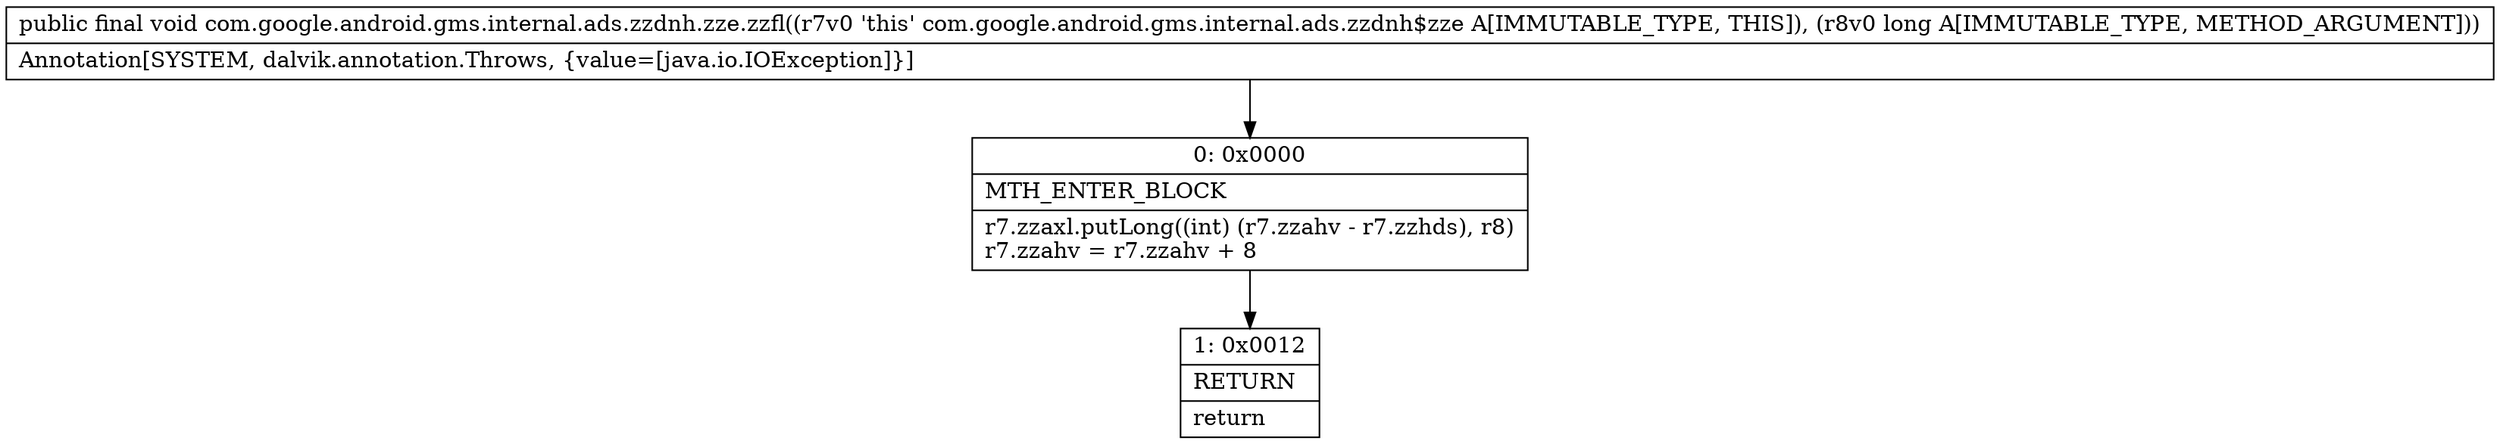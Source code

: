 digraph "CFG forcom.google.android.gms.internal.ads.zzdnh.zze.zzfl(J)V" {
Node_0 [shape=record,label="{0\:\ 0x0000|MTH_ENTER_BLOCK\l|r7.zzaxl.putLong((int) (r7.zzahv \- r7.zzhds), r8)\lr7.zzahv = r7.zzahv + 8\l}"];
Node_1 [shape=record,label="{1\:\ 0x0012|RETURN\l|return\l}"];
MethodNode[shape=record,label="{public final void com.google.android.gms.internal.ads.zzdnh.zze.zzfl((r7v0 'this' com.google.android.gms.internal.ads.zzdnh$zze A[IMMUTABLE_TYPE, THIS]), (r8v0 long A[IMMUTABLE_TYPE, METHOD_ARGUMENT]))  | Annotation[SYSTEM, dalvik.annotation.Throws, \{value=[java.io.IOException]\}]\l}"];
MethodNode -> Node_0;
Node_0 -> Node_1;
}

